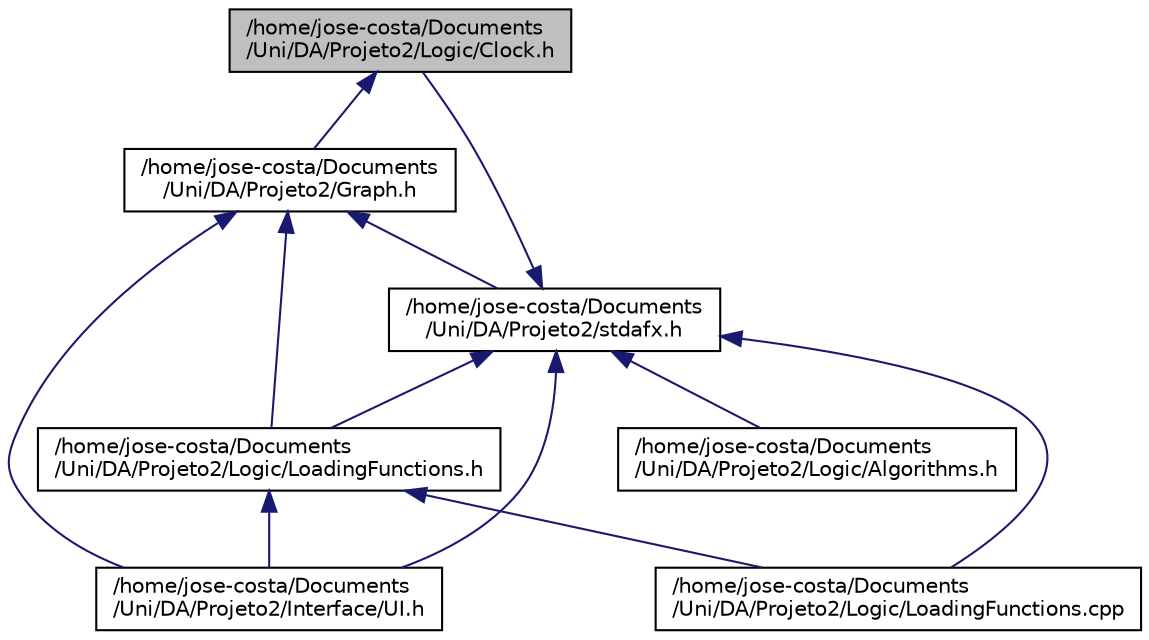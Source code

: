 digraph "/home/jose-costa/Documents/Uni/DA/Projeto2/Logic/Clock.h"
{
 // LATEX_PDF_SIZE
  edge [fontname="Helvetica",fontsize="10",labelfontname="Helvetica",labelfontsize="10"];
  node [fontname="Helvetica",fontsize="10",shape=record];
  Node1 [label="/home/jose-costa/Documents\l/Uni/DA/Projeto2/Logic/Clock.h",height=0.2,width=0.4,color="black", fillcolor="grey75", style="filled", fontcolor="black",tooltip="A simple clock class to measure elapsed time."];
  Node1 -> Node2 [dir="back",color="midnightblue",fontsize="10",style="solid",fontname="Helvetica"];
  Node2 [label="/home/jose-costa/Documents\l/Uni/DA/Projeto2/Graph.h",height=0.2,width=0.4,color="black", fillcolor="white", style="filled",URL="$Graph_8h.html",tooltip="This file contains the declarations of the classes Vertex, Edge, and Graph used during the project."];
  Node2 -> Node3 [dir="back",color="midnightblue",fontsize="10",style="solid",fontname="Helvetica"];
  Node3 [label="/home/jose-costa/Documents\l/Uni/DA/Projeto2/Interface/UI.h",height=0.2,width=0.4,color="black", fillcolor="white", style="filled",URL="$UI_8h.html",tooltip="User Interface class for managing interaction with the water distribution system."];
  Node2 -> Node4 [dir="back",color="midnightblue",fontsize="10",style="solid",fontname="Helvetica"];
  Node4 [label="/home/jose-costa/Documents\l/Uni/DA/Projeto2/Logic/LoadingFunctions.h",height=0.2,width=0.4,color="black", fillcolor="white", style="filled",URL="$LoadingFunctions_8h.html",tooltip="Declaration of all loading Functions used during the Project."];
  Node4 -> Node3 [dir="back",color="midnightblue",fontsize="10",style="solid",fontname="Helvetica"];
  Node4 -> Node5 [dir="back",color="midnightblue",fontsize="10",style="solid",fontname="Helvetica"];
  Node5 [label="/home/jose-costa/Documents\l/Uni/DA/Projeto2/Logic/LoadingFunctions.cpp",height=0.2,width=0.4,color="black", fillcolor="white", style="filled",URL="$LoadingFunctions_8cpp.html",tooltip="Implementation of all loading Functions used during the Project."];
  Node2 -> Node6 [dir="back",color="midnightblue",fontsize="10",style="solid",fontname="Helvetica"];
  Node6 [label="/home/jose-costa/Documents\l/Uni/DA/Projeto2/stdafx.h",height=0.2,width=0.4,color="black", fillcolor="white", style="filled",URL="$stdafx_8h_source.html",tooltip=" "];
  Node6 -> Node3 [dir="back",color="midnightblue",fontsize="10",style="solid",fontname="Helvetica"];
  Node6 -> Node7 [dir="back",color="midnightblue",fontsize="10",style="solid",fontname="Helvetica"];
  Node7 [label="/home/jose-costa/Documents\l/Uni/DA/Projeto2/Logic/Algorithms.h",height=0.2,width=0.4,color="black", fillcolor="white", style="filled",URL="$Algorithms_8h.html",tooltip=" "];
  Node6 -> Node1 [dir="back",color="midnightblue",fontsize="10",style="solid",fontname="Helvetica"];
  Node6 -> Node5 [dir="back",color="midnightblue",fontsize="10",style="solid",fontname="Helvetica"];
  Node6 -> Node4 [dir="back",color="midnightblue",fontsize="10",style="solid",fontname="Helvetica"];
}

